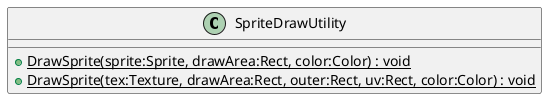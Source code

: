 @startuml
class SpriteDrawUtility {
    + {static} DrawSprite(sprite:Sprite, drawArea:Rect, color:Color) : void
    + {static} DrawSprite(tex:Texture, drawArea:Rect, outer:Rect, uv:Rect, color:Color) : void
}
@enduml
